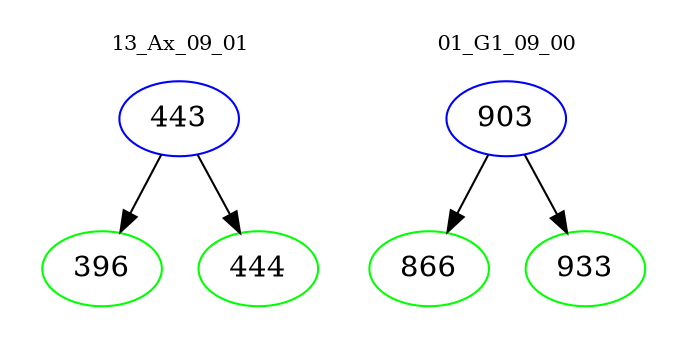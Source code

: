 digraph{
subgraph cluster_0 {
color = white
label = "13_Ax_09_01";
fontsize=10;
T0_443 [label="443", color="blue"]
T0_443 -> T0_396 [color="black"]
T0_396 [label="396", color="green"]
T0_443 -> T0_444 [color="black"]
T0_444 [label="444", color="green"]
}
subgraph cluster_1 {
color = white
label = "01_G1_09_00";
fontsize=10;
T1_903 [label="903", color="blue"]
T1_903 -> T1_866 [color="black"]
T1_866 [label="866", color="green"]
T1_903 -> T1_933 [color="black"]
T1_933 [label="933", color="green"]
}
}
